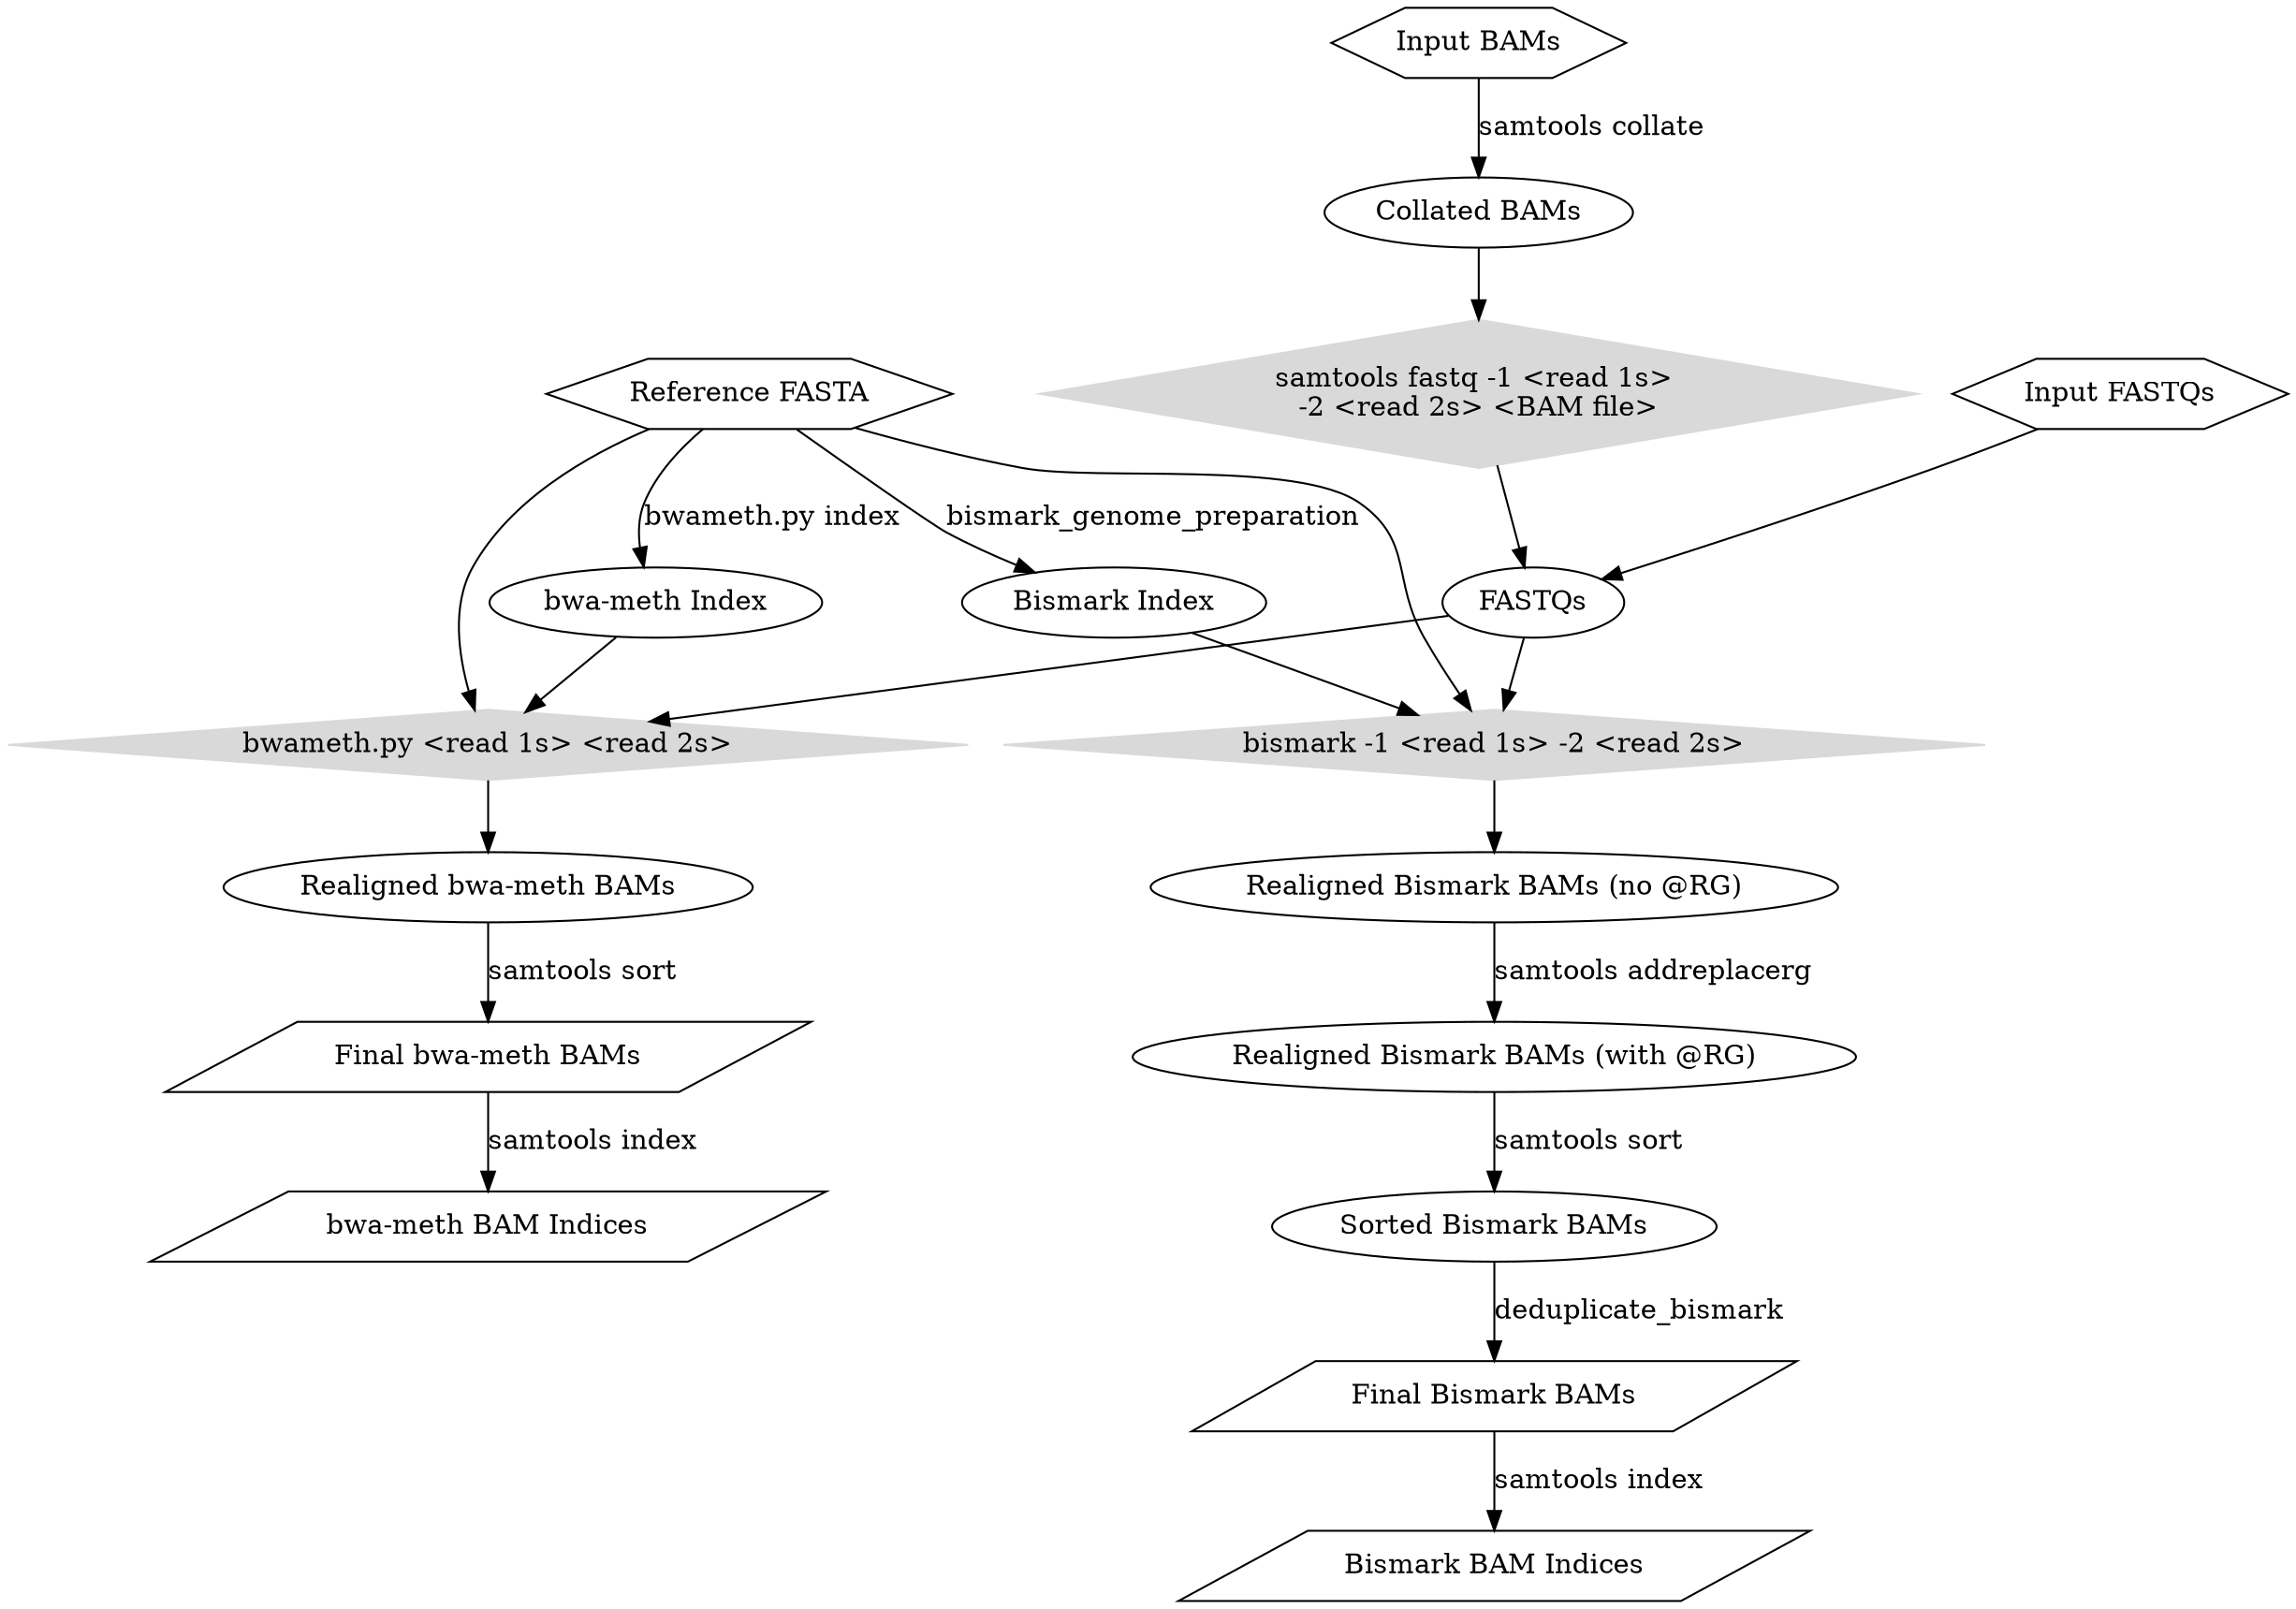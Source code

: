 digraph workflow {

	"Reference FASTA" [shape=hexagon];

	"Input BAMs" [shape=hexagon];

	"Input FASTQs" [shape=hexagon];

	"Final Bismark BAMs" [shape=parallelogram];

	"Bismark BAM Indices" [shape=parallelogram];

	"Final bwa-meth BAMs" [shape=parallelogram];

	"bwa-meth BAM Indices" [shape=parallelogram];

	"Bismark" [shape=diamond,  color=gray85, style=filled, label="bismark -1 <read 1s> -2 <read 2s>"];
	
	"samtools fastq" [shape=diamond,  color=gray85, style=filled, label="samtools fastq -1 <read 1s> \n-2 <read 2s> <BAM file>"];

	"bwa-meth" [shape=diamond,  color=gray85, style=filled, label="bwameth.py <read 1s> <read 2s>"];

	"Input BAMs" -> "Collated BAMs" [label="samtools collate"];

	"Collated BAMs" -> "samtools fastq";

	"samtools fastq" -> "FASTQs";

	"Input FASTQs" -> "FASTQs";

	"FASTQs" -> "Bismark";

	"FASTQs" -> "bwa-meth";

	"Bismark Index" -> "Bismark";

	"bwa-meth Index" -> "bwa-meth";

	"Reference FASTA" -> "Bismark Index" [label="bismark_genome_preparation"];

	"Reference FASTA" -> "bwa-meth Index" [label="bwameth.py index"];

	"Reference FASTA" -> "Bismark";

	"Reference FASTA" -> "bwa-meth";

	"Bismark" -> "Realigned Bismark BAMs (no @RG)";

	"Realigned Bismark BAMs (no @RG)" -> "Realigned Bismark BAMs (with @RG)" [label="samtools addreplacerg"];

	"Realigned Bismark BAMs (with @RG)" -> "Sorted Bismark BAMs" [label="samtools sort"];

	"Sorted Bismark BAMs" -> "Final Bismark BAMs" [label="deduplicate_bismark"];

	"Final Bismark BAMs" -> "Bismark BAM Indices" [label="samtools index"];

	"bwa-meth" -> "Realigned bwa-meth BAMs";

	"Realigned bwa-meth BAMs" -> "Final bwa-meth BAMs" [label="samtools sort"];

	"Final bwa-meth BAMs" -> "bwa-meth BAM Indices" [label="samtools index"];

}